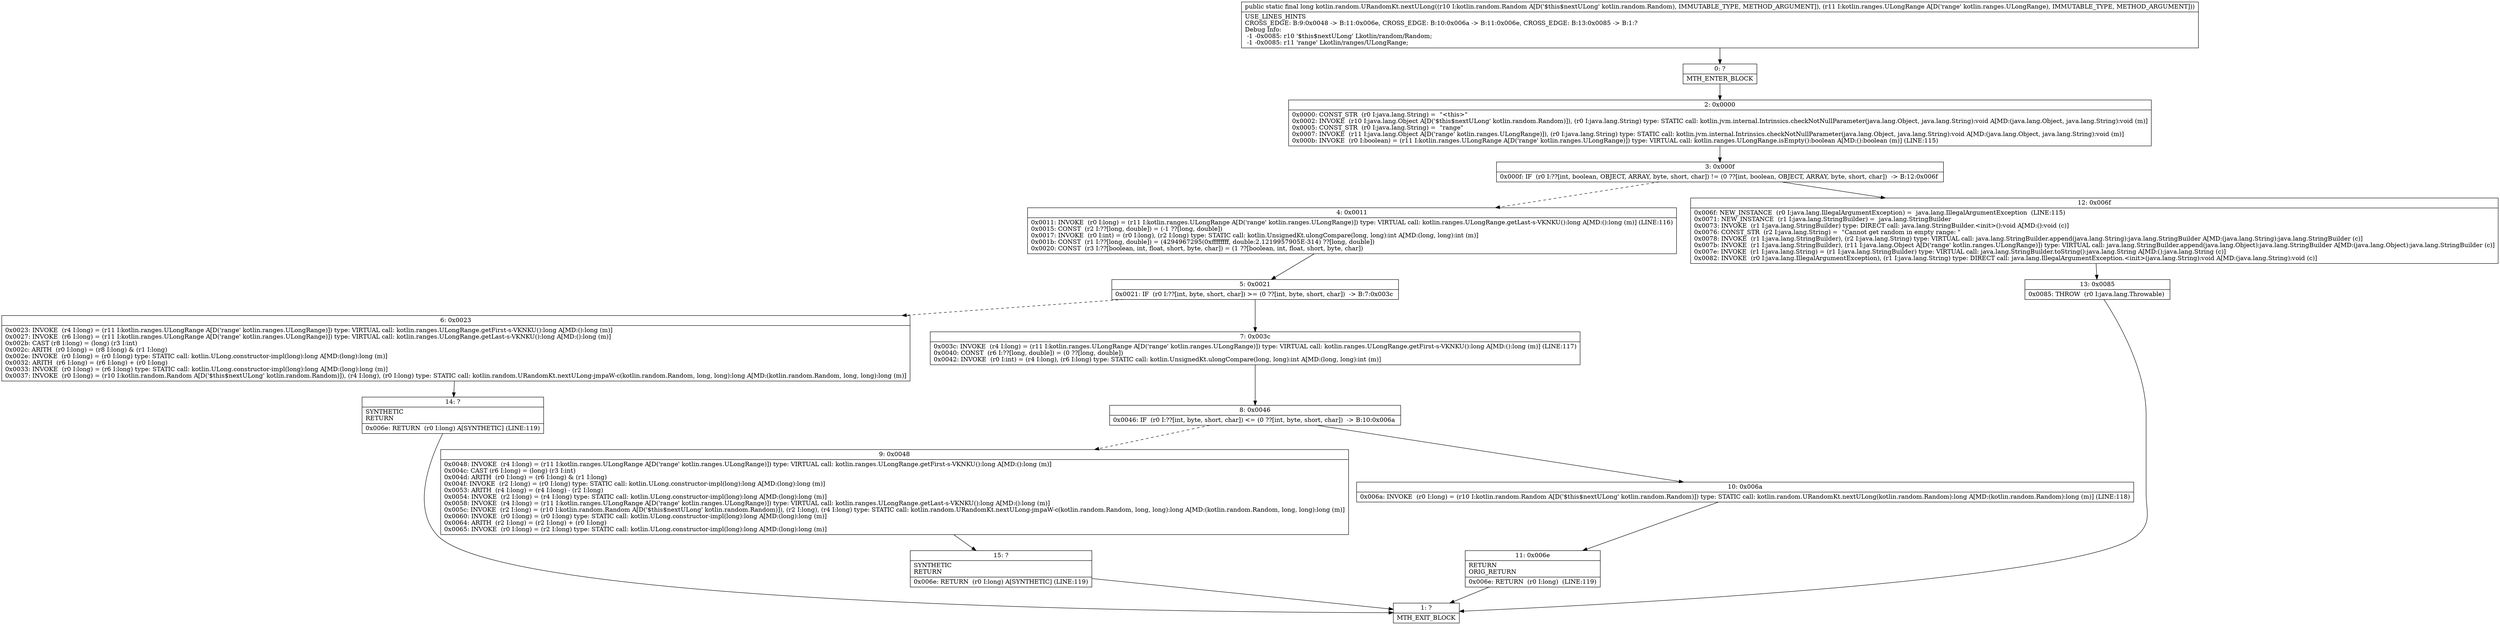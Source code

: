 digraph "CFG forkotlin.random.URandomKt.nextULong(Lkotlin\/random\/Random;Lkotlin\/ranges\/ULongRange;)J" {
Node_0 [shape=record,label="{0\:\ ?|MTH_ENTER_BLOCK\l}"];
Node_2 [shape=record,label="{2\:\ 0x0000|0x0000: CONST_STR  (r0 I:java.lang.String) =  \"\<this\>\" \l0x0002: INVOKE  (r10 I:java.lang.Object A[D('$this$nextULong' kotlin.random.Random)]), (r0 I:java.lang.String) type: STATIC call: kotlin.jvm.internal.Intrinsics.checkNotNullParameter(java.lang.Object, java.lang.String):void A[MD:(java.lang.Object, java.lang.String):void (m)]\l0x0005: CONST_STR  (r0 I:java.lang.String) =  \"range\" \l0x0007: INVOKE  (r11 I:java.lang.Object A[D('range' kotlin.ranges.ULongRange)]), (r0 I:java.lang.String) type: STATIC call: kotlin.jvm.internal.Intrinsics.checkNotNullParameter(java.lang.Object, java.lang.String):void A[MD:(java.lang.Object, java.lang.String):void (m)]\l0x000b: INVOKE  (r0 I:boolean) = (r11 I:kotlin.ranges.ULongRange A[D('range' kotlin.ranges.ULongRange)]) type: VIRTUAL call: kotlin.ranges.ULongRange.isEmpty():boolean A[MD:():boolean (m)] (LINE:115)\l}"];
Node_3 [shape=record,label="{3\:\ 0x000f|0x000f: IF  (r0 I:??[int, boolean, OBJECT, ARRAY, byte, short, char]) != (0 ??[int, boolean, OBJECT, ARRAY, byte, short, char])  \-\> B:12:0x006f \l}"];
Node_4 [shape=record,label="{4\:\ 0x0011|0x0011: INVOKE  (r0 I:long) = (r11 I:kotlin.ranges.ULongRange A[D('range' kotlin.ranges.ULongRange)]) type: VIRTUAL call: kotlin.ranges.ULongRange.getLast\-s\-VKNKU():long A[MD:():long (m)] (LINE:116)\l0x0015: CONST  (r2 I:??[long, double]) = (\-1 ??[long, double]) \l0x0017: INVOKE  (r0 I:int) = (r0 I:long), (r2 I:long) type: STATIC call: kotlin.UnsignedKt.ulongCompare(long, long):int A[MD:(long, long):int (m)]\l0x001b: CONST  (r1 I:??[long, double]) = (4294967295(0xffffffff, double:2.1219957905E\-314) ??[long, double]) \l0x0020: CONST  (r3 I:??[boolean, int, float, short, byte, char]) = (1 ??[boolean, int, float, short, byte, char]) \l}"];
Node_5 [shape=record,label="{5\:\ 0x0021|0x0021: IF  (r0 I:??[int, byte, short, char]) \>= (0 ??[int, byte, short, char])  \-\> B:7:0x003c \l}"];
Node_6 [shape=record,label="{6\:\ 0x0023|0x0023: INVOKE  (r4 I:long) = (r11 I:kotlin.ranges.ULongRange A[D('range' kotlin.ranges.ULongRange)]) type: VIRTUAL call: kotlin.ranges.ULongRange.getFirst\-s\-VKNKU():long A[MD:():long (m)]\l0x0027: INVOKE  (r6 I:long) = (r11 I:kotlin.ranges.ULongRange A[D('range' kotlin.ranges.ULongRange)]) type: VIRTUAL call: kotlin.ranges.ULongRange.getLast\-s\-VKNKU():long A[MD:():long (m)]\l0x002b: CAST (r8 I:long) = (long) (r3 I:int) \l0x002c: ARITH  (r0 I:long) = (r8 I:long) & (r1 I:long) \l0x002e: INVOKE  (r0 I:long) = (r0 I:long) type: STATIC call: kotlin.ULong.constructor\-impl(long):long A[MD:(long):long (m)]\l0x0032: ARITH  (r6 I:long) = (r6 I:long) + (r0 I:long) \l0x0033: INVOKE  (r0 I:long) = (r6 I:long) type: STATIC call: kotlin.ULong.constructor\-impl(long):long A[MD:(long):long (m)]\l0x0037: INVOKE  (r0 I:long) = (r10 I:kotlin.random.Random A[D('$this$nextULong' kotlin.random.Random)]), (r4 I:long), (r0 I:long) type: STATIC call: kotlin.random.URandomKt.nextULong\-jmpaW\-c(kotlin.random.Random, long, long):long A[MD:(kotlin.random.Random, long, long):long (m)]\l}"];
Node_14 [shape=record,label="{14\:\ ?|SYNTHETIC\lRETURN\l|0x006e: RETURN  (r0 I:long) A[SYNTHETIC] (LINE:119)\l}"];
Node_1 [shape=record,label="{1\:\ ?|MTH_EXIT_BLOCK\l}"];
Node_7 [shape=record,label="{7\:\ 0x003c|0x003c: INVOKE  (r4 I:long) = (r11 I:kotlin.ranges.ULongRange A[D('range' kotlin.ranges.ULongRange)]) type: VIRTUAL call: kotlin.ranges.ULongRange.getFirst\-s\-VKNKU():long A[MD:():long (m)] (LINE:117)\l0x0040: CONST  (r6 I:??[long, double]) = (0 ??[long, double]) \l0x0042: INVOKE  (r0 I:int) = (r4 I:long), (r6 I:long) type: STATIC call: kotlin.UnsignedKt.ulongCompare(long, long):int A[MD:(long, long):int (m)]\l}"];
Node_8 [shape=record,label="{8\:\ 0x0046|0x0046: IF  (r0 I:??[int, byte, short, char]) \<= (0 ??[int, byte, short, char])  \-\> B:10:0x006a \l}"];
Node_9 [shape=record,label="{9\:\ 0x0048|0x0048: INVOKE  (r4 I:long) = (r11 I:kotlin.ranges.ULongRange A[D('range' kotlin.ranges.ULongRange)]) type: VIRTUAL call: kotlin.ranges.ULongRange.getFirst\-s\-VKNKU():long A[MD:():long (m)]\l0x004c: CAST (r6 I:long) = (long) (r3 I:int) \l0x004d: ARITH  (r0 I:long) = (r6 I:long) & (r1 I:long) \l0x004f: INVOKE  (r2 I:long) = (r0 I:long) type: STATIC call: kotlin.ULong.constructor\-impl(long):long A[MD:(long):long (m)]\l0x0053: ARITH  (r4 I:long) = (r4 I:long) \- (r2 I:long) \l0x0054: INVOKE  (r2 I:long) = (r4 I:long) type: STATIC call: kotlin.ULong.constructor\-impl(long):long A[MD:(long):long (m)]\l0x0058: INVOKE  (r4 I:long) = (r11 I:kotlin.ranges.ULongRange A[D('range' kotlin.ranges.ULongRange)]) type: VIRTUAL call: kotlin.ranges.ULongRange.getLast\-s\-VKNKU():long A[MD:():long (m)]\l0x005c: INVOKE  (r2 I:long) = (r10 I:kotlin.random.Random A[D('$this$nextULong' kotlin.random.Random)]), (r2 I:long), (r4 I:long) type: STATIC call: kotlin.random.URandomKt.nextULong\-jmpaW\-c(kotlin.random.Random, long, long):long A[MD:(kotlin.random.Random, long, long):long (m)]\l0x0060: INVOKE  (r0 I:long) = (r0 I:long) type: STATIC call: kotlin.ULong.constructor\-impl(long):long A[MD:(long):long (m)]\l0x0064: ARITH  (r2 I:long) = (r2 I:long) + (r0 I:long) \l0x0065: INVOKE  (r0 I:long) = (r2 I:long) type: STATIC call: kotlin.ULong.constructor\-impl(long):long A[MD:(long):long (m)]\l}"];
Node_15 [shape=record,label="{15\:\ ?|SYNTHETIC\lRETURN\l|0x006e: RETURN  (r0 I:long) A[SYNTHETIC] (LINE:119)\l}"];
Node_10 [shape=record,label="{10\:\ 0x006a|0x006a: INVOKE  (r0 I:long) = (r10 I:kotlin.random.Random A[D('$this$nextULong' kotlin.random.Random)]) type: STATIC call: kotlin.random.URandomKt.nextULong(kotlin.random.Random):long A[MD:(kotlin.random.Random):long (m)] (LINE:118)\l}"];
Node_11 [shape=record,label="{11\:\ 0x006e|RETURN\lORIG_RETURN\l|0x006e: RETURN  (r0 I:long)  (LINE:119)\l}"];
Node_12 [shape=record,label="{12\:\ 0x006f|0x006f: NEW_INSTANCE  (r0 I:java.lang.IllegalArgumentException) =  java.lang.IllegalArgumentException  (LINE:115)\l0x0071: NEW_INSTANCE  (r1 I:java.lang.StringBuilder) =  java.lang.StringBuilder \l0x0073: INVOKE  (r1 I:java.lang.StringBuilder) type: DIRECT call: java.lang.StringBuilder.\<init\>():void A[MD:():void (c)]\l0x0076: CONST_STR  (r2 I:java.lang.String) =  \"Cannot get random in empty range: \" \l0x0078: INVOKE  (r1 I:java.lang.StringBuilder), (r2 I:java.lang.String) type: VIRTUAL call: java.lang.StringBuilder.append(java.lang.String):java.lang.StringBuilder A[MD:(java.lang.String):java.lang.StringBuilder (c)]\l0x007b: INVOKE  (r1 I:java.lang.StringBuilder), (r11 I:java.lang.Object A[D('range' kotlin.ranges.ULongRange)]) type: VIRTUAL call: java.lang.StringBuilder.append(java.lang.Object):java.lang.StringBuilder A[MD:(java.lang.Object):java.lang.StringBuilder (c)]\l0x007e: INVOKE  (r1 I:java.lang.String) = (r1 I:java.lang.StringBuilder) type: VIRTUAL call: java.lang.StringBuilder.toString():java.lang.String A[MD:():java.lang.String (c)]\l0x0082: INVOKE  (r0 I:java.lang.IllegalArgumentException), (r1 I:java.lang.String) type: DIRECT call: java.lang.IllegalArgumentException.\<init\>(java.lang.String):void A[MD:(java.lang.String):void (c)]\l}"];
Node_13 [shape=record,label="{13\:\ 0x0085|0x0085: THROW  (r0 I:java.lang.Throwable) \l}"];
MethodNode[shape=record,label="{public static final long kotlin.random.URandomKt.nextULong((r10 I:kotlin.random.Random A[D('$this$nextULong' kotlin.random.Random), IMMUTABLE_TYPE, METHOD_ARGUMENT]), (r11 I:kotlin.ranges.ULongRange A[D('range' kotlin.ranges.ULongRange), IMMUTABLE_TYPE, METHOD_ARGUMENT]))  | USE_LINES_HINTS\lCROSS_EDGE: B:9:0x0048 \-\> B:11:0x006e, CROSS_EDGE: B:10:0x006a \-\> B:11:0x006e, CROSS_EDGE: B:13:0x0085 \-\> B:1:?\lDebug Info:\l  \-1 \-0x0085: r10 '$this$nextULong' Lkotlin\/random\/Random;\l  \-1 \-0x0085: r11 'range' Lkotlin\/ranges\/ULongRange;\l}"];
MethodNode -> Node_0;Node_0 -> Node_2;
Node_2 -> Node_3;
Node_3 -> Node_4[style=dashed];
Node_3 -> Node_12;
Node_4 -> Node_5;
Node_5 -> Node_6[style=dashed];
Node_5 -> Node_7;
Node_6 -> Node_14;
Node_14 -> Node_1;
Node_7 -> Node_8;
Node_8 -> Node_9[style=dashed];
Node_8 -> Node_10;
Node_9 -> Node_15;
Node_15 -> Node_1;
Node_10 -> Node_11;
Node_11 -> Node_1;
Node_12 -> Node_13;
Node_13 -> Node_1;
}

